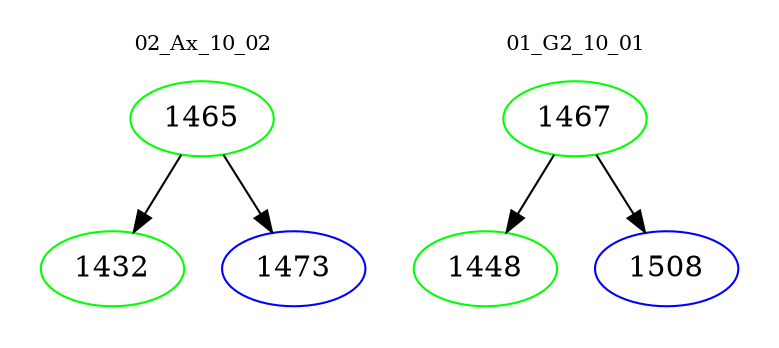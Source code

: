 digraph{
subgraph cluster_0 {
color = white
label = "02_Ax_10_02";
fontsize=10;
T0_1465 [label="1465", color="green"]
T0_1465 -> T0_1432 [color="black"]
T0_1432 [label="1432", color="green"]
T0_1465 -> T0_1473 [color="black"]
T0_1473 [label="1473", color="blue"]
}
subgraph cluster_1 {
color = white
label = "01_G2_10_01";
fontsize=10;
T1_1467 [label="1467", color="green"]
T1_1467 -> T1_1448 [color="black"]
T1_1448 [label="1448", color="green"]
T1_1467 -> T1_1508 [color="black"]
T1_1508 [label="1508", color="blue"]
}
}
